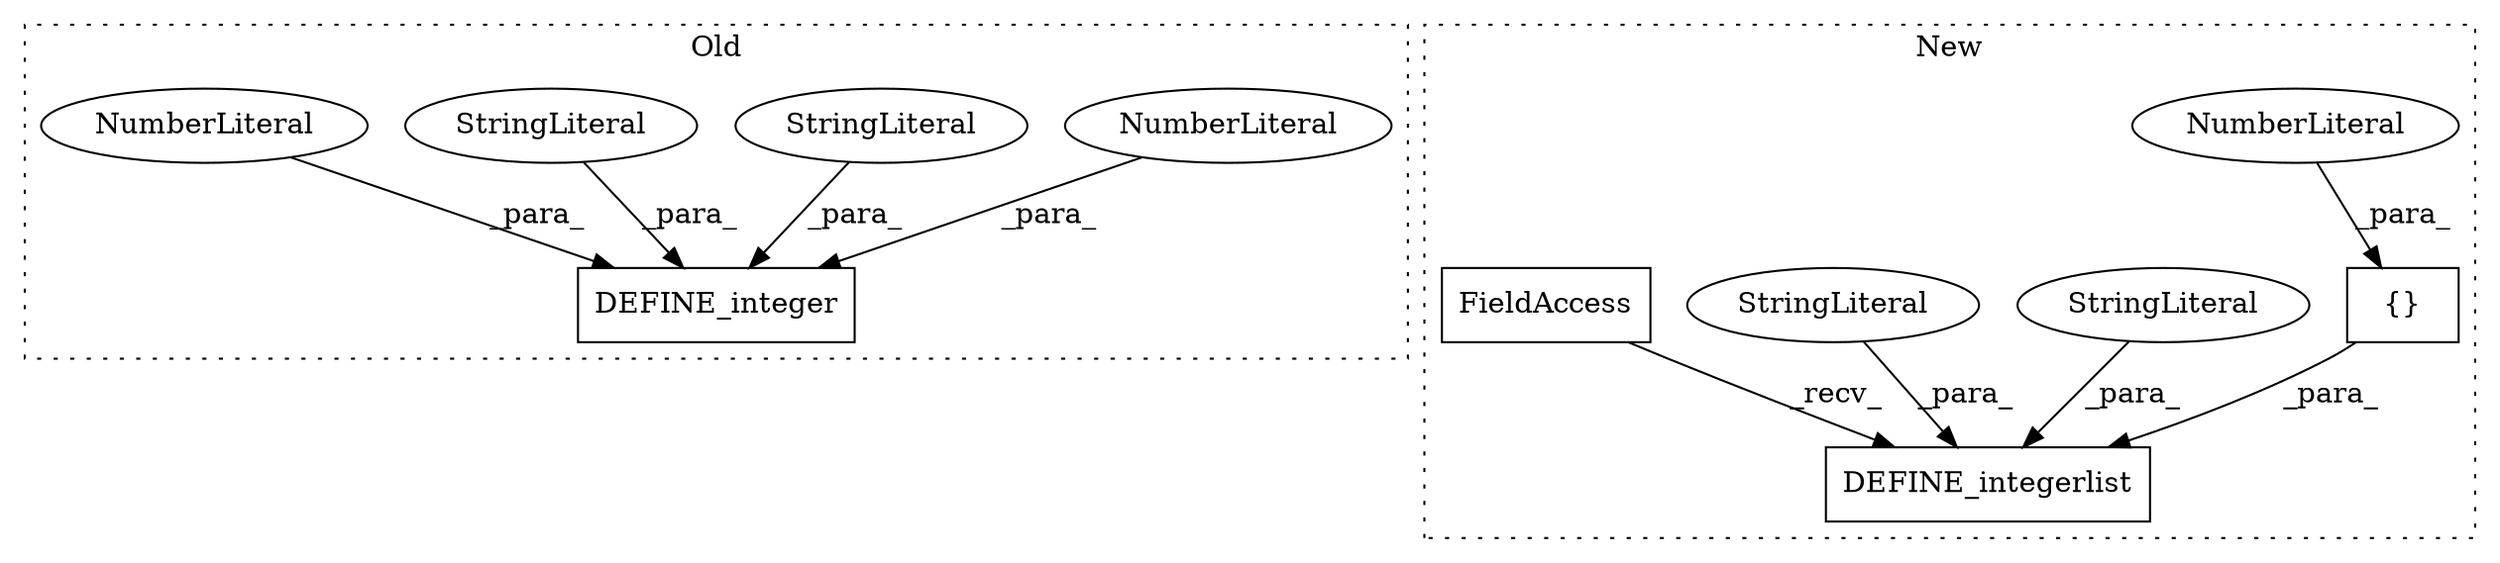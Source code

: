 digraph G {
subgraph cluster0 {
1 [label="DEFINE_integer" a="32" s="228,342" l="15,1" shape="box"];
3 [label="NumberLiteral" a="34" s="272" l="1" shape="ellipse"];
4 [label="StringLiteral" a="45" s="274" l="66" shape="ellipse"];
5 [label="StringLiteral" a="45" s="243" l="28" shape="ellipse"];
11 [label="NumberLiteral" a="34" s="341" l="1" shape="ellipse"];
label = "Old";
style="dotted";
}
subgraph cluster1 {
2 [label="{}" a="4" s="348,350" l="1,1" shape="box"];
6 [label="NumberLiteral" a="34" s="349" l="1" shape="ellipse"];
7 [label="DEFINE_integerlist" a="32" s="269,437" l="19,1" shape="box"];
8 [label="StringLiteral" a="45" s="288" l="28" shape="ellipse"];
9 [label="StringLiteral" a="45" s="353" l="75" shape="ellipse"];
10 [label="FieldAccess" a="22" s="259" l="9" shape="box"];
label = "New";
style="dotted";
}
2 -> 7 [label="_para_"];
3 -> 1 [label="_para_"];
4 -> 1 [label="_para_"];
5 -> 1 [label="_para_"];
6 -> 2 [label="_para_"];
8 -> 7 [label="_para_"];
9 -> 7 [label="_para_"];
10 -> 7 [label="_recv_"];
11 -> 1 [label="_para_"];
}